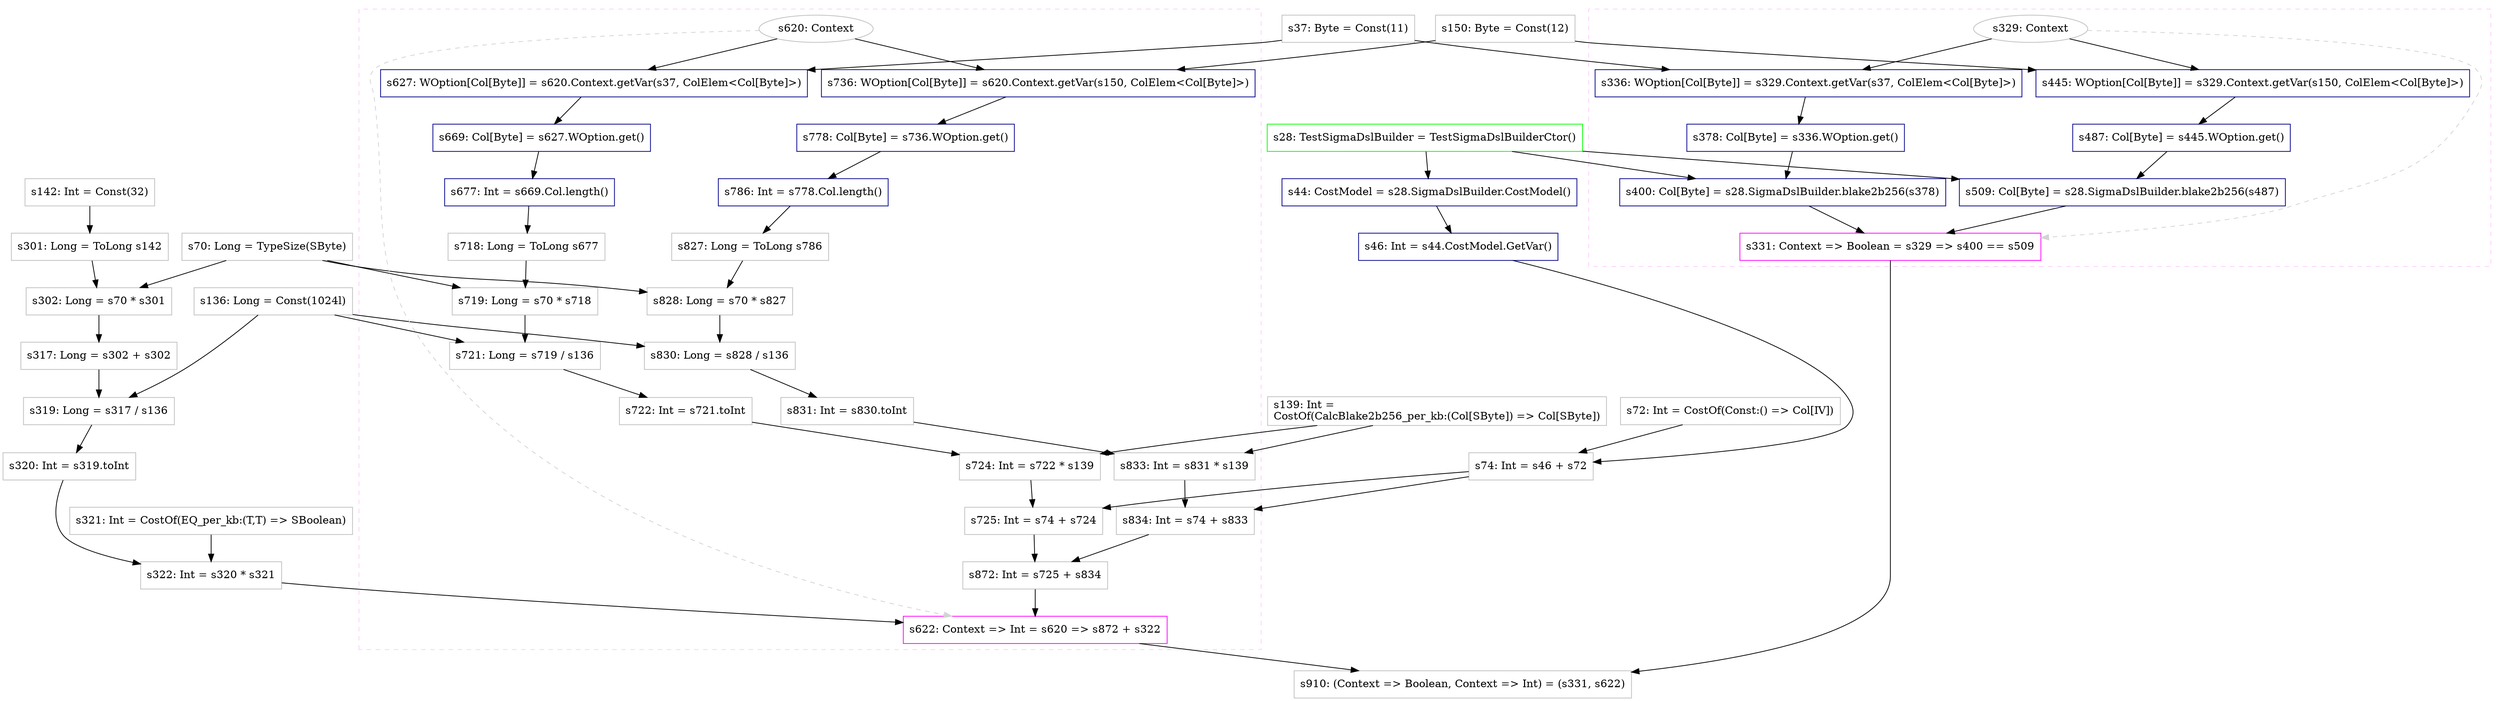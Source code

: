 digraph "prove" {
concentrate=true
node [style=filled, fillcolor=orangered]

"s37" [
label="s37: Byte = Const(11)"
shape=box, color=gray, tooltip="s37:Byte", style=filled, fillcolor=white
]
"s28" [
label="s28: TestSigmaDslBuilder = TestSigmaDslBuilderCtor()"
shape=box, color=green, tooltip="s28:TestSigmaDslBuilder", style=filled, fillcolor=white
]
"s150" [
label="s150: Byte = Const(12)"
shape=box, color=gray, tooltip="s150:Byte", style=filled, fillcolor=white
]
subgraph cluster_s331 {
style=dashed; color="#FFCCFF"
"s329" [
label="s329: Context"
shape=oval, color=gray, tooltip="s329:Context", style=filled, fillcolor=white
]
"s331" [
label="s331: Context => Boolean = s329 => s400 == s509"
shape=box, color=magenta, tooltip="s331:Context => Boolean", style=filled, fillcolor=white
]
{rank=source; s329}
"s336" [
label="s336: WOption[Col[Byte]] = s329.Context.getVar(s37, ColElem<Col[Byte]>)"
shape=box, color=darkblue, tooltip="s336:WOption[Col[Byte]]", style=filled, fillcolor=white
]
"s378" [
label="s378: Col[Byte] = s336.WOption.get()"
shape=box, color=darkblue, tooltip="s378:Col[Byte]", style=filled, fillcolor=white
]
"s400" [
label="s400: Col[Byte] = s28.SigmaDslBuilder.blake2b256(s378)"
shape=box, color=darkblue, tooltip="s400:Col[Byte]", style=filled, fillcolor=white
]
"s445" [
label="s445: WOption[Col[Byte]] = s329.Context.getVar(s150, ColElem<Col[Byte]>)"
shape=box, color=darkblue, tooltip="s445:WOption[Col[Byte]]", style=filled, fillcolor=white
]
"s487" [
label="s487: Col[Byte] = s445.WOption.get()"
shape=box, color=darkblue, tooltip="s487:Col[Byte]", style=filled, fillcolor=white
]
"s509" [
label="s509: Col[Byte] = s28.SigmaDslBuilder.blake2b256(s487)"
shape=box, color=darkblue, tooltip="s509:Col[Byte]", style=filled, fillcolor=white
]
{rank=sink; s331}
}
"s44" [
label="s44: CostModel = s28.SigmaDslBuilder.CostModel()"
shape=box, color=darkblue, tooltip="s44:CostModel", style=filled, fillcolor=white
]
"s46" [
label="s46: Int = s44.CostModel.GetVar()"
shape=box, color=darkblue, tooltip="s46:Int", style=filled, fillcolor=white
]
"s72" [
label="s72: Int = CostOf(Const:() => Col[IV])"
shape=box, color=gray, tooltip="s72:Int", style=filled, fillcolor=white
]
"s74" [
label="s74: Int = s46 + s72"
shape=box, color=gray, tooltip="s74:Int", style=filled, fillcolor=white
]
"s70" [
label="s70: Long = TypeSize(SByte)"
shape=box, color=gray, tooltip="s70:Long", style=filled, fillcolor=white
]
"s139" [
label="s139: Int =\lCostOf(CalcBlake2b256_per_kb:(Col[SByte]) => Col[SByte])\l"
shape=box, color=gray, tooltip="s139:Int", style=filled, fillcolor=white
]
"s136" [
label="s136: Long = Const(1024l)"
shape=box, color=gray, tooltip="s136:Long", style=filled, fillcolor=white
]
"s142" [
label="s142: Int = Const(32)"
shape=box, color=gray, tooltip="s142:Int", style=filled, fillcolor=white
]
"s301" [
label="s301: Long = ToLong s142"
shape=box, color=gray, tooltip="s301:Long", style=filled, fillcolor=white
]
"s302" [
label="s302: Long = s70 * s301"
shape=box, color=gray, tooltip="s302:Long", style=filled, fillcolor=white
]
"s317" [
label="s317: Long = s302 + s302"
shape=box, color=gray, tooltip="s317:Long", style=filled, fillcolor=white
]
"s319" [
label="s319: Long = s317 / s136"
shape=box, color=gray, tooltip="s319:Long", style=filled, fillcolor=white
]
"s320" [
label="s320: Int = s319.toInt"
shape=box, color=gray, tooltip="s320:Int", style=filled, fillcolor=white
]
"s321" [
label="s321: Int = CostOf(EQ_per_kb:(T,T) => SBoolean)"
shape=box, color=gray, tooltip="s321:Int", style=filled, fillcolor=white
]
"s322" [
label="s322: Int = s320 * s321"
shape=box, color=gray, tooltip="s322:Int", style=filled, fillcolor=white
]
subgraph cluster_s622 {
style=dashed; color="#FFCCFF"
"s620" [
label="s620: Context"
shape=oval, color=gray, tooltip="s620:Context", style=filled, fillcolor=white
]
"s622" [
label="s622: Context => Int = s620 => s872 + s322"
shape=box, color=magenta, tooltip="s622:Context => Int", style=filled, fillcolor=white
]
{rank=source; s620}
"s627" [
label="s627: WOption[Col[Byte]] = s620.Context.getVar(s37, ColElem<Col[Byte]>)"
shape=box, color=darkblue, tooltip="s627:WOption[Col[Byte]]", style=filled, fillcolor=white
]
"s669" [
label="s669: Col[Byte] = s627.WOption.get()"
shape=box, color=darkblue, tooltip="s669:Col[Byte]", style=filled, fillcolor=white
]
"s677" [
label="s677: Int = s669.Col.length()"
shape=box, color=darkblue, tooltip="s677:Int", style=filled, fillcolor=white
]
"s718" [
label="s718: Long = ToLong s677"
shape=box, color=gray, tooltip="s718:Long", style=filled, fillcolor=white
]
"s719" [
label="s719: Long = s70 * s718"
shape=box, color=gray, tooltip="s719:Long", style=filled, fillcolor=white
]
"s721" [
label="s721: Long = s719 / s136"
shape=box, color=gray, tooltip="s721:Long", style=filled, fillcolor=white
]
"s722" [
label="s722: Int = s721.toInt"
shape=box, color=gray, tooltip="s722:Int", style=filled, fillcolor=white
]
"s724" [
label="s724: Int = s722 * s139"
shape=box, color=gray, tooltip="s724:Int", style=filled, fillcolor=white
]
"s725" [
label="s725: Int = s74 + s724"
shape=box, color=gray, tooltip="s725:Int", style=filled, fillcolor=white
]
"s736" [
label="s736: WOption[Col[Byte]] = s620.Context.getVar(s150, ColElem<Col[Byte]>)"
shape=box, color=darkblue, tooltip="s736:WOption[Col[Byte]]", style=filled, fillcolor=white
]
"s778" [
label="s778: Col[Byte] = s736.WOption.get()"
shape=box, color=darkblue, tooltip="s778:Col[Byte]", style=filled, fillcolor=white
]
"s786" [
label="s786: Int = s778.Col.length()"
shape=box, color=darkblue, tooltip="s786:Int", style=filled, fillcolor=white
]
"s827" [
label="s827: Long = ToLong s786"
shape=box, color=gray, tooltip="s827:Long", style=filled, fillcolor=white
]
"s828" [
label="s828: Long = s70 * s827"
shape=box, color=gray, tooltip="s828:Long", style=filled, fillcolor=white
]
"s830" [
label="s830: Long = s828 / s136"
shape=box, color=gray, tooltip="s830:Long", style=filled, fillcolor=white
]
"s831" [
label="s831: Int = s830.toInt"
shape=box, color=gray, tooltip="s831:Int", style=filled, fillcolor=white
]
"s833" [
label="s833: Int = s831 * s139"
shape=box, color=gray, tooltip="s833:Int", style=filled, fillcolor=white
]
"s834" [
label="s834: Int = s74 + s833"
shape=box, color=gray, tooltip="s834:Int", style=filled, fillcolor=white
]
"s872" [
label="s872: Int = s725 + s834"
shape=box, color=gray, tooltip="s872:Int", style=filled, fillcolor=white
]
{rank=sink; s622}
}
"s910" [
label="s910: (Context => Boolean, Context => Int) = (s331, s622)"
shape=box, color=gray, tooltip="s910:(Context => Boolean, Context => Int)", style=filled, fillcolor=white
]
"s669" -> "s677" [style=solid]
"s142" -> "s301" [style=solid]
"s319" -> "s320" [style=solid]
"s722" -> "s724" [style=solid]
"s139" -> "s724" [style=solid]
"s70" -> "s719" [style=solid]
"s718" -> "s719" [style=solid]
"s44" -> "s46" [style=solid]
"s74" -> "s834" [style=solid]
"s833" -> "s834" [style=solid]
"s46" -> "s74" [style=solid]
"s72" -> "s74" [style=solid]
"s331" -> "s910" [style=solid]
"s622" -> "s910" [style=solid]
"s736" -> "s778" [style=solid]
"s70" -> "s302" [style=solid]
"s301" -> "s302" [style=solid]
"s828" -> "s830" [style=solid]
"s136" -> "s830" [style=solid]
"s302" -> "s317" [style=solid]
"s302" -> "s317" [style=solid]
"s74" -> "s725" [style=solid]
"s724" -> "s725" [style=solid]
"s627" -> "s669" [style=solid]
"s620" -> "s622" [style=dashed, color=lightgray, weight=0]
"s872" -> "s622" [style=solid]
"s322" -> "s622" [style=solid]
"s719" -> "s721" [style=solid]
"s136" -> "s721" [style=solid]
"s677" -> "s718" [style=solid]
"s28" -> "s44" [style=solid]
"s329" -> "s445" [style=solid]
"s150" -> "s445" [style=solid]
"s830" -> "s831" [style=solid]
"s620" -> "s736" [style=solid]
"s150" -> "s736" [style=solid]
"s28" -> "s509" [style=solid]
"s487" -> "s509" [style=solid]
"s786" -> "s827" [style=solid]
"s721" -> "s722" [style=solid]
"s445" -> "s487" [style=solid]
"s725" -> "s872" [style=solid]
"s834" -> "s872" [style=solid]
"s329" -> "s331" [style=dashed, color=lightgray, weight=0]
"s400" -> "s331" [style=solid]
"s509" -> "s331" [style=solid]
"s329" -> "s336" [style=solid]
"s37" -> "s336" [style=solid]
"s620" -> "s627" [style=solid]
"s37" -> "s627" [style=solid]
"s317" -> "s319" [style=solid]
"s136" -> "s319" [style=solid]
"s778" -> "s786" [style=solid]
"s336" -> "s378" [style=solid]
"s831" -> "s833" [style=solid]
"s139" -> "s833" [style=solid]
"s28" -> "s400" [style=solid]
"s378" -> "s400" [style=solid]
"s70" -> "s828" [style=solid]
"s827" -> "s828" [style=solid]
"s320" -> "s322" [style=solid]
"s321" -> "s322" [style=solid]
}
